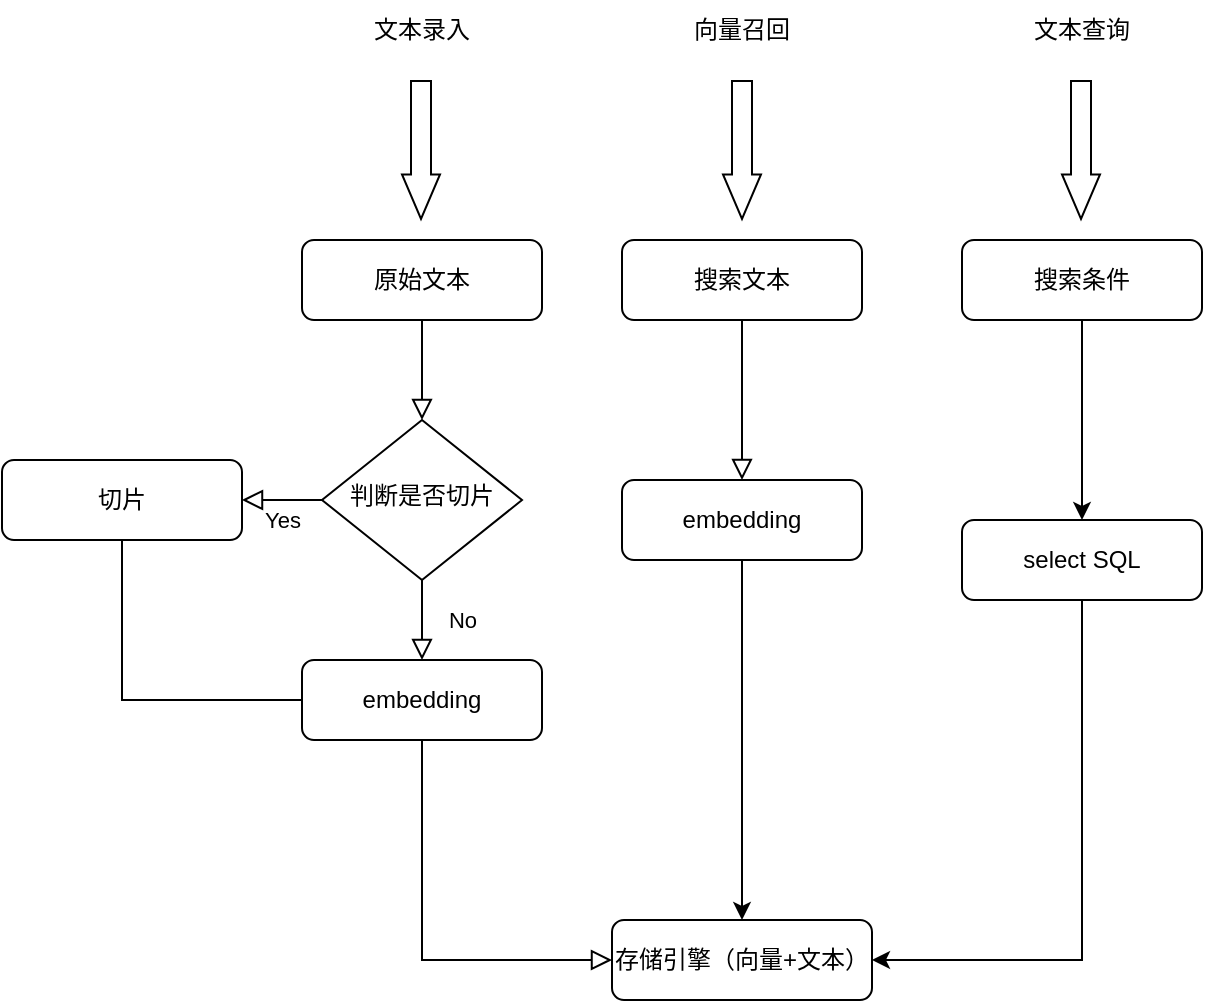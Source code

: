 <mxfile version="20.8.16" type="device"><diagram id="C5RBs43oDa-KdzZeNtuy" name="Page-1"><mxGraphModel dx="1143" dy="674" grid="1" gridSize="10" guides="1" tooltips="1" connect="1" arrows="1" fold="1" page="1" pageScale="1" pageWidth="827" pageHeight="1169" math="0" shadow="0"><root><mxCell id="WIyWlLk6GJQsqaUBKTNV-0"/><mxCell id="WIyWlLk6GJQsqaUBKTNV-1" parent="WIyWlLk6GJQsqaUBKTNV-0"/><mxCell id="WIyWlLk6GJQsqaUBKTNV-2" value="" style="rounded=0;html=1;jettySize=auto;orthogonalLoop=1;fontSize=11;endArrow=block;endFill=0;endSize=8;strokeWidth=1;shadow=0;labelBackgroundColor=none;edgeStyle=orthogonalEdgeStyle;" parent="WIyWlLk6GJQsqaUBKTNV-1" source="WIyWlLk6GJQsqaUBKTNV-3" target="WIyWlLk6GJQsqaUBKTNV-6" edge="1"><mxGeometry relative="1" as="geometry"/></mxCell><mxCell id="WIyWlLk6GJQsqaUBKTNV-3" value="原始文本" style="rounded=1;whiteSpace=wrap;html=1;fontSize=12;glass=0;strokeWidth=1;shadow=0;" parent="WIyWlLk6GJQsqaUBKTNV-1" vertex="1"><mxGeometry x="230" y="190" width="120" height="40" as="geometry"/></mxCell><mxCell id="WIyWlLk6GJQsqaUBKTNV-4" value="No" style="rounded=0;html=1;jettySize=auto;orthogonalLoop=1;fontSize=11;endArrow=block;endFill=0;endSize=8;strokeWidth=1;shadow=0;labelBackgroundColor=none;edgeStyle=orthogonalEdgeStyle;" parent="WIyWlLk6GJQsqaUBKTNV-1" source="WIyWlLk6GJQsqaUBKTNV-6" edge="1"><mxGeometry y="20" relative="1" as="geometry"><mxPoint as="offset"/><mxPoint x="290" y="400" as="targetPoint"/></mxGeometry></mxCell><mxCell id="WIyWlLk6GJQsqaUBKTNV-5" value="Yes" style="edgeStyle=orthogonalEdgeStyle;rounded=0;html=1;jettySize=auto;orthogonalLoop=1;fontSize=11;endArrow=block;endFill=0;endSize=8;strokeWidth=1;shadow=0;labelBackgroundColor=none;" parent="WIyWlLk6GJQsqaUBKTNV-1" source="WIyWlLk6GJQsqaUBKTNV-6" target="WIyWlLk6GJQsqaUBKTNV-7" edge="1"><mxGeometry y="10" relative="1" as="geometry"><mxPoint as="offset"/></mxGeometry></mxCell><mxCell id="WIyWlLk6GJQsqaUBKTNV-6" value="判断是否切片" style="rhombus;whiteSpace=wrap;html=1;shadow=0;fontFamily=Helvetica;fontSize=12;align=center;strokeWidth=1;spacing=6;spacingTop=-4;" parent="WIyWlLk6GJQsqaUBKTNV-1" vertex="1"><mxGeometry x="240" y="280" width="100" height="80" as="geometry"/></mxCell><mxCell id="PpVPBOc6BIZ_i8P2zq4X-3" style="edgeStyle=orthogonalEdgeStyle;rounded=0;orthogonalLoop=1;jettySize=auto;html=1;entryX=1;entryY=0.5;entryDx=0;entryDy=0;" edge="1" parent="WIyWlLk6GJQsqaUBKTNV-1" source="WIyWlLk6GJQsqaUBKTNV-7" target="PpVPBOc6BIZ_i8P2zq4X-0"><mxGeometry relative="1" as="geometry"><Array as="points"><mxPoint x="140" y="420"/></Array></mxGeometry></mxCell><mxCell id="WIyWlLk6GJQsqaUBKTNV-7" value="切片" style="rounded=1;whiteSpace=wrap;html=1;fontSize=12;glass=0;strokeWidth=1;shadow=0;" parent="WIyWlLk6GJQsqaUBKTNV-1" vertex="1"><mxGeometry x="80" y="300" width="120" height="40" as="geometry"/></mxCell><mxCell id="WIyWlLk6GJQsqaUBKTNV-8" value="" style="rounded=0;html=1;jettySize=auto;orthogonalLoop=1;fontSize=11;endArrow=block;endFill=0;endSize=8;strokeWidth=1;shadow=0;labelBackgroundColor=none;edgeStyle=orthogonalEdgeStyle;exitX=0.5;exitY=1;exitDx=0;exitDy=0;" parent="WIyWlLk6GJQsqaUBKTNV-1" source="PpVPBOc6BIZ_i8P2zq4X-0" target="WIyWlLk6GJQsqaUBKTNV-11" edge="1"><mxGeometry x="0.333" y="20" relative="1" as="geometry"><mxPoint as="offset"/><mxPoint x="230" y="450" as="sourcePoint"/><Array as="points"><mxPoint x="290" y="550"/></Array></mxGeometry></mxCell><mxCell id="WIyWlLk6GJQsqaUBKTNV-11" value="存储引擎（向量+文本）" style="rounded=1;whiteSpace=wrap;html=1;fontSize=12;glass=0;strokeWidth=1;shadow=0;" parent="WIyWlLk6GJQsqaUBKTNV-1" vertex="1"><mxGeometry x="385" y="530" width="130" height="40" as="geometry"/></mxCell><mxCell id="PpVPBOc6BIZ_i8P2zq4X-0" value="embedding" style="rounded=1;whiteSpace=wrap;html=1;fontSize=12;glass=0;strokeWidth=1;shadow=0;" vertex="1" parent="WIyWlLk6GJQsqaUBKTNV-1"><mxGeometry x="230" y="400" width="120" height="40" as="geometry"/></mxCell><mxCell id="PpVPBOc6BIZ_i8P2zq4X-5" value="" style="rounded=0;html=1;jettySize=auto;orthogonalLoop=1;fontSize=11;endArrow=block;endFill=0;endSize=8;strokeWidth=1;shadow=0;labelBackgroundColor=none;edgeStyle=orthogonalEdgeStyle;entryX=0.5;entryY=0;entryDx=0;entryDy=0;" edge="1" parent="WIyWlLk6GJQsqaUBKTNV-1" source="PpVPBOc6BIZ_i8P2zq4X-6" target="PpVPBOc6BIZ_i8P2zq4X-14"><mxGeometry relative="1" as="geometry"><mxPoint x="455" y="290" as="targetPoint"/><Array as="points"><mxPoint x="450" y="260"/><mxPoint x="450" y="260"/></Array></mxGeometry></mxCell><mxCell id="PpVPBOc6BIZ_i8P2zq4X-6" value="搜索文本" style="rounded=1;whiteSpace=wrap;html=1;fontSize=12;glass=0;strokeWidth=1;shadow=0;" vertex="1" parent="WIyWlLk6GJQsqaUBKTNV-1"><mxGeometry x="390" y="190" width="120" height="40" as="geometry"/></mxCell><mxCell id="PpVPBOc6BIZ_i8P2zq4X-27" style="edgeStyle=orthogonalEdgeStyle;rounded=0;orthogonalLoop=1;jettySize=auto;html=1;entryX=0.5;entryY=0;entryDx=0;entryDy=0;" edge="1" parent="WIyWlLk6GJQsqaUBKTNV-1" source="PpVPBOc6BIZ_i8P2zq4X-14" target="WIyWlLk6GJQsqaUBKTNV-11"><mxGeometry relative="1" as="geometry"/></mxCell><mxCell id="PpVPBOc6BIZ_i8P2zq4X-14" value="embedding" style="rounded=1;whiteSpace=wrap;html=1;fontSize=12;glass=0;strokeWidth=1;shadow=0;" vertex="1" parent="WIyWlLk6GJQsqaUBKTNV-1"><mxGeometry x="390" y="310" width="120" height="40" as="geometry"/></mxCell><mxCell id="PpVPBOc6BIZ_i8P2zq4X-16" value="" style="shape=flexArrow;endArrow=classic;html=1;rounded=0;endWidth=8;endSize=7.09;" edge="1" parent="WIyWlLk6GJQsqaUBKTNV-1"><mxGeometry width="50" height="50" relative="1" as="geometry"><mxPoint x="289.5" y="110" as="sourcePoint"/><mxPoint x="289.5" y="180" as="targetPoint"/></mxGeometry></mxCell><mxCell id="PpVPBOc6BIZ_i8P2zq4X-23" style="edgeStyle=orthogonalEdgeStyle;rounded=0;orthogonalLoop=1;jettySize=auto;html=1;" edge="1" parent="WIyWlLk6GJQsqaUBKTNV-1" source="PpVPBOc6BIZ_i8P2zq4X-17"><mxGeometry relative="1" as="geometry"><mxPoint x="620" y="330" as="targetPoint"/></mxGeometry></mxCell><mxCell id="PpVPBOc6BIZ_i8P2zq4X-17" value="搜索条件" style="rounded=1;whiteSpace=wrap;html=1;fontSize=12;glass=0;strokeWidth=1;shadow=0;" vertex="1" parent="WIyWlLk6GJQsqaUBKTNV-1"><mxGeometry x="560" y="190" width="120" height="40" as="geometry"/></mxCell><mxCell id="PpVPBOc6BIZ_i8P2zq4X-18" value="" style="shape=flexArrow;endArrow=classic;html=1;rounded=0;endWidth=8;endSize=7.09;" edge="1" parent="WIyWlLk6GJQsqaUBKTNV-1"><mxGeometry width="50" height="50" relative="1" as="geometry"><mxPoint x="450" y="110" as="sourcePoint"/><mxPoint x="450" y="180" as="targetPoint"/></mxGeometry></mxCell><mxCell id="PpVPBOc6BIZ_i8P2zq4X-19" value="" style="shape=flexArrow;endArrow=classic;html=1;rounded=0;endWidth=8;endSize=7.09;" edge="1" parent="WIyWlLk6GJQsqaUBKTNV-1"><mxGeometry width="50" height="50" relative="1" as="geometry"><mxPoint x="619.5" y="110" as="sourcePoint"/><mxPoint x="619.5" y="180" as="targetPoint"/></mxGeometry></mxCell><mxCell id="PpVPBOc6BIZ_i8P2zq4X-20" value="文本录入" style="text;html=1;strokeColor=none;fillColor=none;align=center;verticalAlign=middle;whiteSpace=wrap;rounded=0;" vertex="1" parent="WIyWlLk6GJQsqaUBKTNV-1"><mxGeometry x="260" y="70" width="60" height="30" as="geometry"/></mxCell><mxCell id="PpVPBOc6BIZ_i8P2zq4X-21" value="向量召回" style="text;html=1;strokeColor=none;fillColor=none;align=center;verticalAlign=middle;whiteSpace=wrap;rounded=0;" vertex="1" parent="WIyWlLk6GJQsqaUBKTNV-1"><mxGeometry x="420" y="70" width="60" height="30" as="geometry"/></mxCell><mxCell id="PpVPBOc6BIZ_i8P2zq4X-22" value="文本查询" style="text;html=1;strokeColor=none;fillColor=none;align=center;verticalAlign=middle;whiteSpace=wrap;rounded=0;" vertex="1" parent="WIyWlLk6GJQsqaUBKTNV-1"><mxGeometry x="590" y="70" width="60" height="30" as="geometry"/></mxCell><mxCell id="PpVPBOc6BIZ_i8P2zq4X-26" style="edgeStyle=orthogonalEdgeStyle;rounded=0;orthogonalLoop=1;jettySize=auto;html=1;entryX=1;entryY=0.5;entryDx=0;entryDy=0;" edge="1" parent="WIyWlLk6GJQsqaUBKTNV-1" source="PpVPBOc6BIZ_i8P2zq4X-25" target="WIyWlLk6GJQsqaUBKTNV-11"><mxGeometry relative="1" as="geometry"><Array as="points"><mxPoint x="620" y="550"/></Array></mxGeometry></mxCell><mxCell id="PpVPBOc6BIZ_i8P2zq4X-25" value="select SQL" style="rounded=1;whiteSpace=wrap;html=1;fontSize=12;glass=0;strokeWidth=1;shadow=0;" vertex="1" parent="WIyWlLk6GJQsqaUBKTNV-1"><mxGeometry x="560" y="330" width="120" height="40" as="geometry"/></mxCell></root></mxGraphModel></diagram></mxfile>